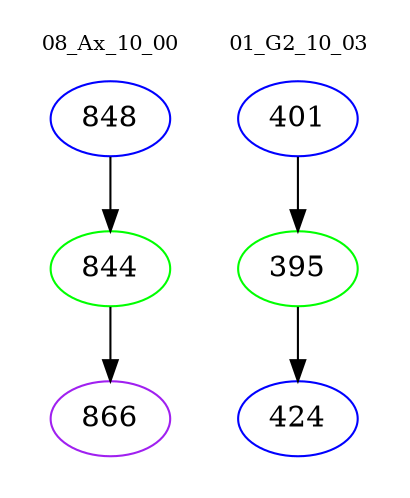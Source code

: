 digraph{
subgraph cluster_0 {
color = white
label = "08_Ax_10_00";
fontsize=10;
T0_848 [label="848", color="blue"]
T0_848 -> T0_844 [color="black"]
T0_844 [label="844", color="green"]
T0_844 -> T0_866 [color="black"]
T0_866 [label="866", color="purple"]
}
subgraph cluster_1 {
color = white
label = "01_G2_10_03";
fontsize=10;
T1_401 [label="401", color="blue"]
T1_401 -> T1_395 [color="black"]
T1_395 [label="395", color="green"]
T1_395 -> T1_424 [color="black"]
T1_424 [label="424", color="blue"]
}
}
